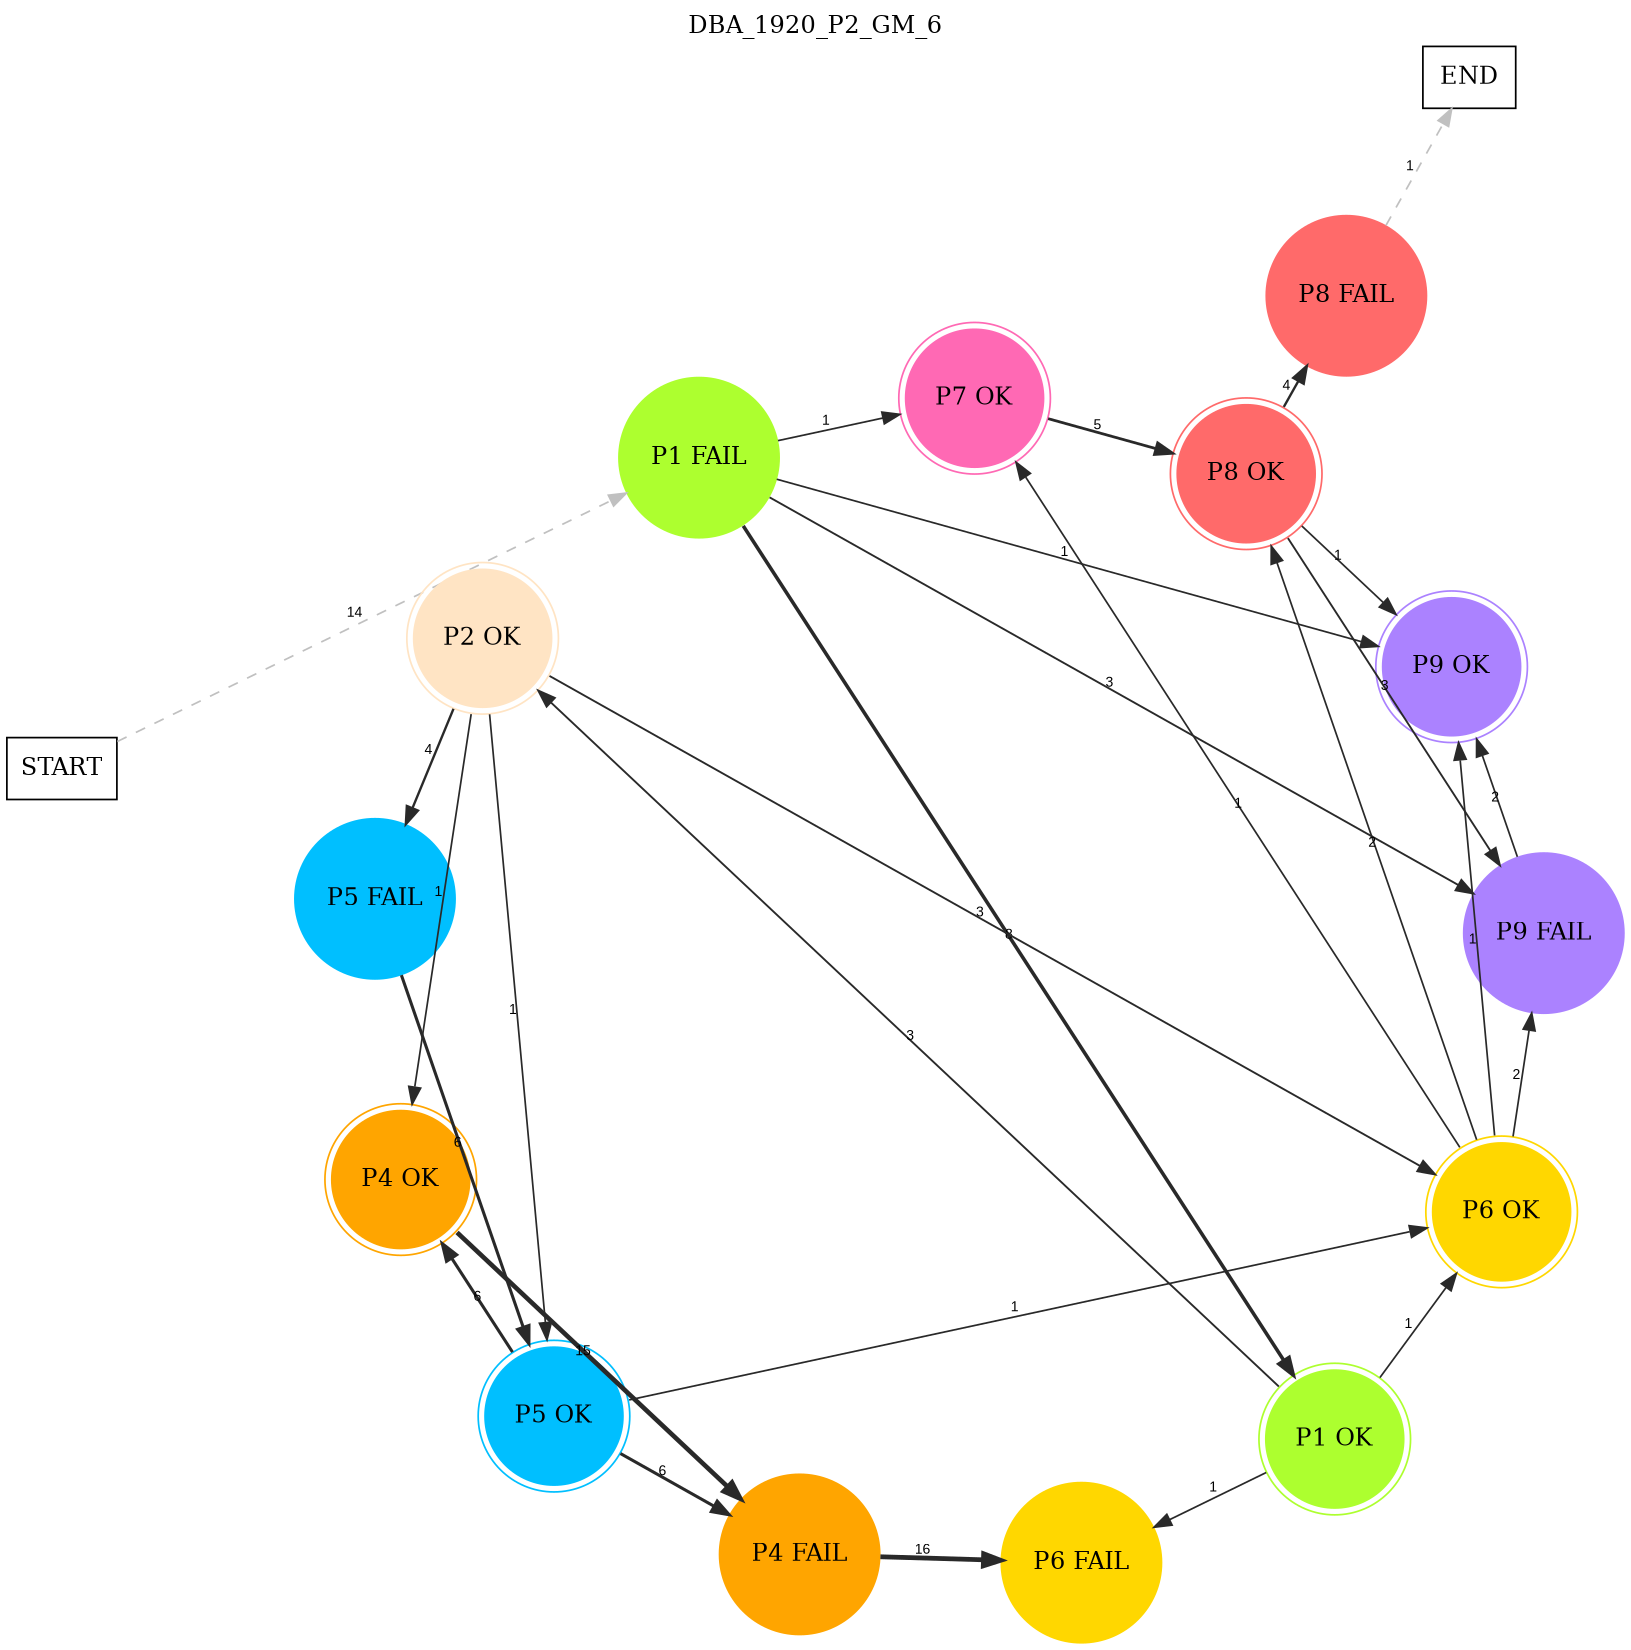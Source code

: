 digraph DBA_1920_P2_GM_6 {
	labelloc="t";
	label=DBA_1920_P2_GM_6;
	dpi = 150
	size="16,11!";
	margin = 0;
layout=circo;
"START" [shape=box, fillcolor=white, style=filled, color=black]
"P1 FAIL" [shape=circle, color=greenyellow, style=filled]
"P1 OK" [shape=circle, color=greenyellow, peripheries=2, style=filled]
"P2 OK" [shape=circle, color=bisque, peripheries=2, style=filled]
"P5 FAIL" [shape=circle, color=deepskyblue, style=filled]
"P5 OK" [shape=circle, color=deepskyblue, peripheries=2, style=filled]
"P4 OK" [shape=circle, color=orange, peripheries=2, style=filled]
"P4 FAIL" [shape=circle, color=orange, style=filled]
"P6 FAIL" [shape=circle, color=gold, style=filled]
"P6 OK" [shape=circle, color=gold, peripheries=2, style=filled]
"P7 OK" [shape=circle, color=hotpink, peripheries=2, style=filled]
"P8 OK" [shape=circle, color=indianred1, peripheries=2, style=filled]
"P9 FAIL" [shape=circle, color=mediumpurple1, style=filled]
"P9 OK" [shape=circle, color=mediumpurple1, peripheries=2, style=filled]
"P8 FAIL" [shape=circle, color=indianred1, style=filled]
"END" [shape=box, fillcolor=white, style=filled, color=black]
"START" -> "P1 FAIL" [ style = dashed color=grey label ="14" labelfloat=false fontname="Arial" fontsize=8]

"P1 FAIL" -> "P1 OK" [ color=grey16 penwidth = "2.07944154167984"label ="8" labelfloat=false fontname="Arial" fontsize=8]

"P1 FAIL" -> "P7 OK" [ color=grey16 penwidth = "1"label ="1" labelfloat=false fontname="Arial" fontsize=8]

"P1 FAIL" -> "P9 FAIL" [ color=grey16 penwidth = "1.09861228866811"label ="3" labelfloat=false fontname="Arial" fontsize=8]

"P1 FAIL" -> "P9 OK" [ color=grey16 penwidth = "1"label ="1" labelfloat=false fontname="Arial" fontsize=8]

"P1 OK" -> "P2 OK" [ color=grey16 penwidth = "1.09861228866811"label ="3" labelfloat=false fontname="Arial" fontsize=8]

"P1 OK" -> "P6 FAIL" [ color=grey16 penwidth = "1"label ="1" labelfloat=false fontname="Arial" fontsize=8]

"P1 OK" -> "P6 OK" [ color=grey16 penwidth = "1"label ="1" labelfloat=false fontname="Arial" fontsize=8]

"P2 OK" -> "P5 FAIL" [ color=grey16 penwidth = "1.38629436111989"label ="4" labelfloat=false fontname="Arial" fontsize=8]

"P2 OK" -> "P5 OK" [ color=grey16 penwidth = "1"label ="1" labelfloat=false fontname="Arial" fontsize=8]

"P2 OK" -> "P4 OK" [ color=grey16 penwidth = "1"label ="1" labelfloat=false fontname="Arial" fontsize=8]

"P2 OK" -> "P6 OK" [ color=grey16 penwidth = "1.09861228866811"label ="3" labelfloat=false fontname="Arial" fontsize=8]

"P5 FAIL" -> "P5 OK" [ color=grey16 penwidth = "1.79175946922805"label ="6" labelfloat=false fontname="Arial" fontsize=8]

"P5 OK" -> "P4 OK" [ color=grey16 penwidth = "1.79175946922805"label ="6" labelfloat=false fontname="Arial" fontsize=8]

"P5 OK" -> "P4 FAIL" [ color=grey16 penwidth = "1.79175946922805"label ="6" labelfloat=false fontname="Arial" fontsize=8]

"P5 OK" -> "P6 OK" [ color=grey16 penwidth = "1"label ="1" labelfloat=false fontname="Arial" fontsize=8]

"P4 OK" -> "P4 FAIL" [ color=grey16 penwidth = "2.70805020110221"label ="15" labelfloat=false fontname="Arial" fontsize=8]

"P4 FAIL" -> "P6 FAIL" [ color=grey16 penwidth = "2.77258872223978"label ="16" labelfloat=false fontname="Arial" fontsize=8]

"P6 OK" -> "P7 OK" [ color=grey16 penwidth = "1"label ="1" labelfloat=false fontname="Arial" fontsize=8]

"P6 OK" -> "P8 OK" [ color=grey16 penwidth = "1"label ="2" labelfloat=false fontname="Arial" fontsize=8]

"P6 OK" -> "P9 FAIL" [ color=grey16 penwidth = "1"label ="2" labelfloat=false fontname="Arial" fontsize=8]

"P6 OK" -> "P9 OK" [ color=grey16 penwidth = "1"label ="1" labelfloat=false fontname="Arial" fontsize=8]

"P7 OK" -> "P8 OK" [ color=grey16 penwidth = "1.6094379124341"label ="5" labelfloat=false fontname="Arial" fontsize=8]

"P8 OK" -> "P9 FAIL" [ color=grey16 penwidth = "1.09861228866811"label ="3" labelfloat=false fontname="Arial" fontsize=8]

"P8 OK" -> "P9 OK" [ color=grey16 penwidth = "1"label ="1" labelfloat=false fontname="Arial" fontsize=8]

"P8 OK" -> "P8 FAIL" [ color=grey16 penwidth = "1.38629436111989"label ="4" labelfloat=false fontname="Arial" fontsize=8]

"P9 FAIL" -> "P9 OK" [ color=grey16 penwidth = "1"label ="2" labelfloat=false fontname="Arial" fontsize=8]

"P8 FAIL" -> "END" [ style = dashed color=grey label ="1" labelfloat=false fontname="Arial" fontsize=8]

}
